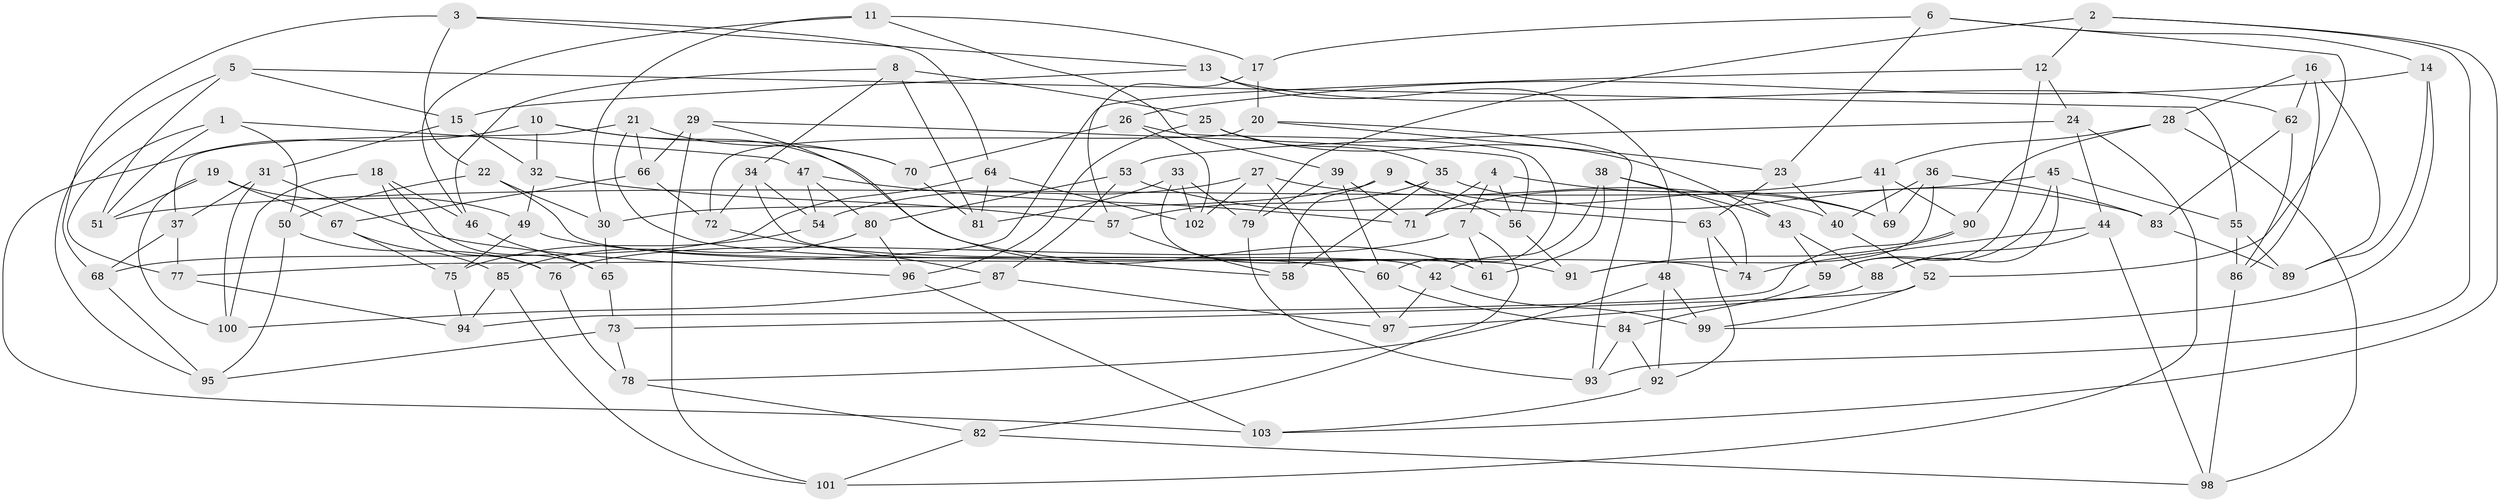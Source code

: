 // Generated by graph-tools (version 1.1) at 2025/37/03/09/25 02:37:57]
// undirected, 103 vertices, 206 edges
graph export_dot {
graph [start="1"]
  node [color=gray90,style=filled];
  1;
  2;
  3;
  4;
  5;
  6;
  7;
  8;
  9;
  10;
  11;
  12;
  13;
  14;
  15;
  16;
  17;
  18;
  19;
  20;
  21;
  22;
  23;
  24;
  25;
  26;
  27;
  28;
  29;
  30;
  31;
  32;
  33;
  34;
  35;
  36;
  37;
  38;
  39;
  40;
  41;
  42;
  43;
  44;
  45;
  46;
  47;
  48;
  49;
  50;
  51;
  52;
  53;
  54;
  55;
  56;
  57;
  58;
  59;
  60;
  61;
  62;
  63;
  64;
  65;
  66;
  67;
  68;
  69;
  70;
  71;
  72;
  73;
  74;
  75;
  76;
  77;
  78;
  79;
  80;
  81;
  82;
  83;
  84;
  85;
  86;
  87;
  88;
  89;
  90;
  91;
  92;
  93;
  94;
  95;
  96;
  97;
  98;
  99;
  100;
  101;
  102;
  103;
  1 -- 47;
  1 -- 50;
  1 -- 51;
  1 -- 77;
  2 -- 12;
  2 -- 79;
  2 -- 93;
  2 -- 103;
  3 -- 68;
  3 -- 13;
  3 -- 64;
  3 -- 22;
  4 -- 69;
  4 -- 7;
  4 -- 56;
  4 -- 71;
  5 -- 51;
  5 -- 15;
  5 -- 95;
  5 -- 55;
  6 -- 17;
  6 -- 52;
  6 -- 14;
  6 -- 23;
  7 -- 76;
  7 -- 61;
  7 -- 82;
  8 -- 25;
  8 -- 46;
  8 -- 34;
  8 -- 81;
  9 -- 58;
  9 -- 56;
  9 -- 69;
  9 -- 30;
  10 -- 61;
  10 -- 103;
  10 -- 32;
  10 -- 70;
  11 -- 17;
  11 -- 39;
  11 -- 30;
  11 -- 46;
  12 -- 59;
  12 -- 24;
  12 -- 77;
  13 -- 15;
  13 -- 48;
  13 -- 62;
  14 -- 99;
  14 -- 26;
  14 -- 89;
  15 -- 32;
  15 -- 31;
  16 -- 28;
  16 -- 89;
  16 -- 62;
  16 -- 86;
  17 -- 57;
  17 -- 20;
  18 -- 65;
  18 -- 46;
  18 -- 76;
  18 -- 100;
  19 -- 100;
  19 -- 67;
  19 -- 51;
  19 -- 49;
  20 -- 23;
  20 -- 93;
  20 -- 72;
  21 -- 37;
  21 -- 66;
  21 -- 74;
  21 -- 70;
  22 -- 50;
  22 -- 91;
  22 -- 30;
  23 -- 40;
  23 -- 63;
  24 -- 44;
  24 -- 101;
  24 -- 53;
  25 -- 43;
  25 -- 35;
  25 -- 96;
  26 -- 102;
  26 -- 60;
  26 -- 70;
  27 -- 102;
  27 -- 40;
  27 -- 97;
  27 -- 54;
  28 -- 90;
  28 -- 98;
  28 -- 41;
  29 -- 56;
  29 -- 66;
  29 -- 101;
  29 -- 58;
  30 -- 65;
  31 -- 100;
  31 -- 37;
  31 -- 96;
  32 -- 57;
  32 -- 49;
  33 -- 61;
  33 -- 102;
  33 -- 81;
  33 -- 79;
  34 -- 42;
  34 -- 72;
  34 -- 54;
  35 -- 83;
  35 -- 57;
  35 -- 58;
  36 -- 83;
  36 -- 69;
  36 -- 91;
  36 -- 40;
  37 -- 77;
  37 -- 68;
  38 -- 74;
  38 -- 61;
  38 -- 43;
  38 -- 42;
  39 -- 60;
  39 -- 79;
  39 -- 71;
  40 -- 52;
  41 -- 69;
  41 -- 90;
  41 -- 71;
  42 -- 99;
  42 -- 97;
  43 -- 88;
  43 -- 59;
  44 -- 74;
  44 -- 88;
  44 -- 98;
  45 -- 59;
  45 -- 88;
  45 -- 51;
  45 -- 55;
  46 -- 65;
  47 -- 80;
  47 -- 71;
  47 -- 54;
  48 -- 78;
  48 -- 99;
  48 -- 92;
  49 -- 60;
  49 -- 75;
  50 -- 76;
  50 -- 95;
  52 -- 73;
  52 -- 99;
  53 -- 87;
  53 -- 80;
  53 -- 63;
  54 -- 75;
  55 -- 89;
  55 -- 86;
  56 -- 91;
  57 -- 58;
  59 -- 84;
  60 -- 84;
  62 -- 86;
  62 -- 83;
  63 -- 74;
  63 -- 92;
  64 -- 102;
  64 -- 81;
  64 -- 68;
  65 -- 73;
  66 -- 67;
  66 -- 72;
  67 -- 85;
  67 -- 75;
  68 -- 95;
  70 -- 81;
  72 -- 87;
  73 -- 78;
  73 -- 95;
  75 -- 94;
  76 -- 78;
  77 -- 94;
  78 -- 82;
  79 -- 93;
  80 -- 85;
  80 -- 96;
  82 -- 98;
  82 -- 101;
  83 -- 89;
  84 -- 92;
  84 -- 93;
  85 -- 94;
  85 -- 101;
  86 -- 98;
  87 -- 97;
  87 -- 100;
  88 -- 97;
  90 -- 94;
  90 -- 91;
  92 -- 103;
  96 -- 103;
}
